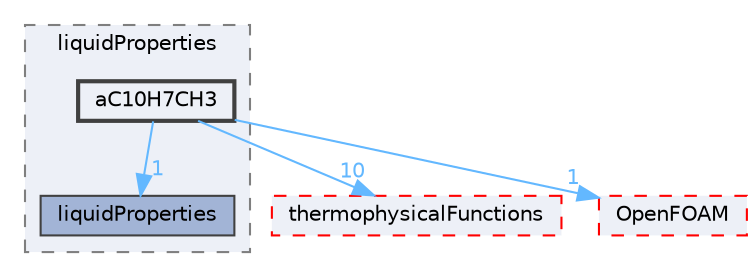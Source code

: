 digraph "src/thermophysicalModels/thermophysicalProperties/liquidProperties/aC10H7CH3"
{
 // LATEX_PDF_SIZE
  bgcolor="transparent";
  edge [fontname=Helvetica,fontsize=10,labelfontname=Helvetica,labelfontsize=10];
  node [fontname=Helvetica,fontsize=10,shape=box,height=0.2,width=0.4];
  compound=true
  subgraph clusterdir_11d21976779a4654a263863a59c4e24a {
    graph [ bgcolor="#edf0f7", pencolor="grey50", label="liquidProperties", fontname=Helvetica,fontsize=10 style="filled,dashed", URL="dir_11d21976779a4654a263863a59c4e24a.html",tooltip=""]
  dir_fe7f8d8b1c2d5f5a435c66a0203ba76a [label="liquidProperties", fillcolor="#a2b4d6", color="grey25", style="filled", URL="dir_fe7f8d8b1c2d5f5a435c66a0203ba76a.html",tooltip=""];
  dir_04be218fc8546c10c7809b130a0d019d [label="aC10H7CH3", fillcolor="#edf0f7", color="grey25", style="filled,bold", URL="dir_04be218fc8546c10c7809b130a0d019d.html",tooltip=""];
  }
  dir_27325e2ddd74e88cbda26832a28f3aa6 [label="thermophysicalFunctions", fillcolor="#edf0f7", color="red", style="filled,dashed", URL="dir_27325e2ddd74e88cbda26832a28f3aa6.html",tooltip=""];
  dir_c5473ff19b20e6ec4dfe5c310b3778a8 [label="OpenFOAM", fillcolor="#edf0f7", color="red", style="filled,dashed", URL="dir_c5473ff19b20e6ec4dfe5c310b3778a8.html",tooltip=""];
  dir_04be218fc8546c10c7809b130a0d019d->dir_27325e2ddd74e88cbda26832a28f3aa6 [headlabel="10", labeldistance=1.5 headhref="dir_000012_004021.html" href="dir_000012_004021.html" color="steelblue1" fontcolor="steelblue1"];
  dir_04be218fc8546c10c7809b130a0d019d->dir_c5473ff19b20e6ec4dfe5c310b3778a8 [headlabel="1", labeldistance=1.5 headhref="dir_000012_002695.html" href="dir_000012_002695.html" color="steelblue1" fontcolor="steelblue1"];
  dir_04be218fc8546c10c7809b130a0d019d->dir_fe7f8d8b1c2d5f5a435c66a0203ba76a [headlabel="1", labeldistance=1.5 headhref="dir_000012_002231.html" href="dir_000012_002231.html" color="steelblue1" fontcolor="steelblue1"];
}
